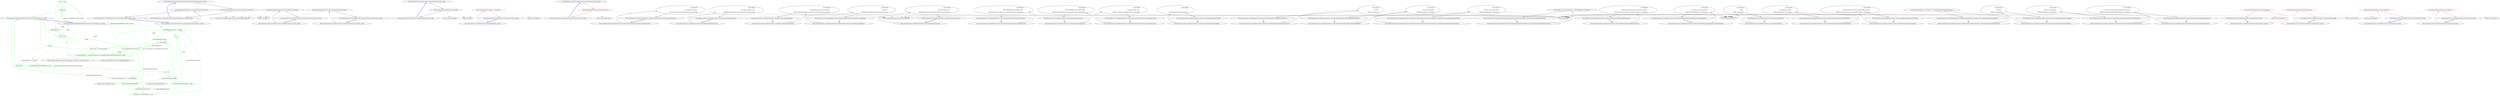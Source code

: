 digraph  {
d1 [label="value == null", span="12-12", cluster="Humanizer.FixedNumberOfWordsTruncator.Truncate(string, int, string)", color=green, community=0];
d0 [label="Entry Humanizer.FixedNumberOfWordsTruncator.Truncate(string, int, string)", span="10-10", cluster="Humanizer.FixedNumberOfWordsTruncator.Truncate(string, int, string)"];
d2 [label="return null;", span="13-13", cluster="Humanizer.FixedNumberOfWordsTruncator.Truncate(string, int, string)", color=green, community=0];
d3 [label="value.Length == 0", span="15-15", cluster="Humanizer.FixedNumberOfWordsTruncator.Truncate(string, int, string)", color=green, community=0];
d4 [label="return value;", span="16-16", cluster="Humanizer.FixedNumberOfWordsTruncator.Truncate(string, int, string)", color=green, community=0];
d5 [label="var numberOfWordsProcessed = 0", span="18-18", cluster="Humanizer.FixedNumberOfWordsTruncator.Truncate(string, int, string)", color=green, community=0];
d21 [label="Exit Humanizer.FixedNumberOfWordsTruncator.Truncate(string, int, string)", span="10-10", cluster="Humanizer.FixedNumberOfWordsTruncator.Truncate(string, int, string)"];
d6 [label="var numberOfWords = value.Split((char[])null, StringSplitOptions.RemoveEmptyEntries).Count()", span="19-19", cluster="Humanizer.FixedNumberOfWordsTruncator.Truncate(string, int, string)", color=green, community=0];
d7 [label="numberOfWords <= length", span="21-21", cluster="Humanizer.FixedNumberOfWordsTruncator.Truncate(string, int, string)", color=green, community=0];
d22 [label="Entry string.Split(char[], System.StringSplitOptions)", span="0-0", cluster="string.Split(char[], System.StringSplitOptions)"];
d23 [label="Entry System.Collections.Generic.IEnumerable<TSource>.Count<TSource>()", span="0-0", cluster="System.Collections.Generic.IEnumerable<TSource>.Count<TSource>()"];
d8 [label="return value;", span="22-22", cluster="Humanizer.FixedNumberOfWordsTruncator.Truncate(string, int, string)", color=green, community=0];
d9 [label="var lastCharactersWasWhiteSpace = true", span="24-24", cluster="Humanizer.FixedNumberOfWordsTruncator.Truncate(string, int, string)", color=green, community=0];
d11 [label="i < value.Length", span="26-26", cluster="Humanizer.FixedNumberOfWordsTruncator.Truncate(string, int, string)", color=green, community=0];
d10 [label="var i = 0", span="26-26", cluster="Humanizer.FixedNumberOfWordsTruncator.Truncate(string, int, string)", color=green, community=0];
d19 [label="i++", span="26-26", cluster="Humanizer.FixedNumberOfWordsTruncator.Truncate(string, int, string)", color=green, community=0];
d12 [label="Char.IsWhiteSpace(value[i])", span="28-28", cluster="Humanizer.FixedNumberOfWordsTruncator.Truncate(string, int, string)", color=green, community=0];
d20 [label="return value + truncationString;", span="44-44", cluster="Humanizer.FixedNumberOfWordsTruncator.Truncate(string, int, string)", color=green, community=0];
d13 [label="!lastCharactersWasWhiteSpace", span="30-30", cluster="Humanizer.FixedNumberOfWordsTruncator.Truncate(string, int, string)", color=green, community=0];
d18 [label="lastCharactersWasWhiteSpace = false", span="40-40", cluster="Humanizer.FixedNumberOfWordsTruncator.Truncate(string, int, string)", color=green, community=0];
d24 [label="Entry char.IsWhiteSpace(char)", span="0-0", cluster="char.IsWhiteSpace(char)"];
d16 [label="numberOfWordsProcessed == length", span="35-35", cluster="Humanizer.FixedNumberOfWordsTruncator.Truncate(string, int, string)", color=green, community=0];
d14 [label="numberOfWordsProcessed++", span="31-31", cluster="Humanizer.FixedNumberOfWordsTruncator.Truncate(string, int, string)", color=green, community=0];
d15 [label="lastCharactersWasWhiteSpace = true", span="33-33", cluster="Humanizer.FixedNumberOfWordsTruncator.Truncate(string, int, string)", color=green, community=0];
d17 [label="return value.Substring(0, i) + truncationString;", span="36-36", cluster="Humanizer.FixedNumberOfWordsTruncator.Truncate(string, int, string)", color=green, community=0];
d25 [label="Entry string.Substring(int, int)", span="0-0", cluster="string.Substring(int, int)"];
m2_11 [label="Entry Humanizer.Tests.TransformersTests.TransformToUpperCase(string, string)", span="43-43", cluster="Humanizer.Tests.TransformersTests.TransformToUpperCase(string, string)", file="PluralizeTests.cs"];
m2_12 [label="Assert.Equal(expectedOutput, input.Transform(To.UpperCase))", span="45-45", cluster="Humanizer.Tests.TransformersTests.TransformToUpperCase(string, string)", file="PluralizeTests.cs"];
m2_13 [label="Exit Humanizer.Tests.TransformersTests.TransformToUpperCase(string, string)", span="43-43", cluster="Humanizer.Tests.TransformersTests.TransformToUpperCase(string, string)", file="PluralizeTests.cs"];
m2_4 [label="Entry Unk.Equal", span="", cluster="Unk.Equal", file="PluralizeTests.cs"];
m2_3 [label="Entry string.Transform(params Humanizer.IStringTransformer[])", span="15-15", cluster="string.Transform(params Humanizer.IStringTransformer[])", file="PluralizeTests.cs"];
m2_5 [label="Entry Humanizer.Tests.TransformersTests.TransformToLowerCase(string, string)", span="25-25", cluster="Humanizer.Tests.TransformersTests.TransformToLowerCase(string, string)", file="PluralizeTests.cs"];
m2_6 [label="Assert.Equal(expectedOutput, input.Transform(To.LowerCase))", span="27-27", cluster="Humanizer.Tests.TransformersTests.TransformToLowerCase(string, string)", file="PluralizeTests.cs"];
m2_7 [label="Exit Humanizer.Tests.TransformersTests.TransformToLowerCase(string, string)", span="25-25", cluster="Humanizer.Tests.TransformersTests.TransformToLowerCase(string, string)", file="PluralizeTests.cs"];
m2_0 [label="Entry Humanizer.Tests.TransformersTests.TransformToTitleCase(string, string)", span="15-15", cluster="Humanizer.Tests.TransformersTests.TransformToTitleCase(string, string)", file="PluralizeTests.cs"];
m2_1 [label="Assert.Equal(expectedOutput, input.Transform(To.TitleCase))", span="17-17", cluster="Humanizer.Tests.TransformersTests.TransformToTitleCase(string, string)", file="PluralizeTests.cs"];
m2_2 [label="Exit Humanizer.Tests.TransformersTests.TransformToTitleCase(string, string)", span="15-15", cluster="Humanizer.Tests.TransformersTests.TransformToTitleCase(string, string)", file="PluralizeTests.cs"];
m2_8 [label="Entry Humanizer.Tests.TransformersTests.TransformToSentenceCase(string, string)", span="34-34", cluster="Humanizer.Tests.TransformersTests.TransformToSentenceCase(string, string)", file="PluralizeTests.cs"];
m2_9 [label="Assert.Equal(expectedOutput, input.Transform(To.SentenceCase))", span="36-36", cluster="Humanizer.Tests.TransformersTests.TransformToSentenceCase(string, string)", file="PluralizeTests.cs"];
m2_10 [label="Exit Humanizer.Tests.TransformersTests.TransformToSentenceCase(string, string)", span="34-34", cluster="Humanizer.Tests.TransformersTests.TransformToSentenceCase(string, string)", file="PluralizeTests.cs"];
m3_0 [label="Entry Humanizer.Tests.OrdinalizeTests.OrdinalizeString(string, string)", span="36-36", cluster="Humanizer.Tests.OrdinalizeTests.OrdinalizeString(string, string)", file="StringHumanizeExtensions.cs"];
m3_1 [label="Assert.Equal(number.Ordinalize(), ordinalized)", span="38-38", cluster="Humanizer.Tests.OrdinalizeTests.OrdinalizeString(string, string)", file="StringHumanizeExtensions.cs"];
m3_2 [label="Exit Humanizer.Tests.OrdinalizeTests.OrdinalizeString(string, string)", span="36-36", cluster="Humanizer.Tests.OrdinalizeTests.OrdinalizeString(string, string)", file="StringHumanizeExtensions.cs"];
m3_5 [label="Entry Humanizer.Tests.OrdinalizeTests.OrdanizeNumber(int, string)", span="70-70", cluster="Humanizer.Tests.OrdinalizeTests.OrdanizeNumber(int, string)", file="StringHumanizeExtensions.cs"];
m3_6 [label="Assert.Equal(number.Ordinalize(), ordinalized)", span="72-72", cluster="Humanizer.Tests.OrdinalizeTests.OrdanizeNumber(int, string)", color=red, community=0, file="StringHumanizeExtensions.cs"];
m3_7 [label="Exit Humanizer.Tests.OrdinalizeTests.OrdanizeNumber(int, string)", span="70-70", cluster="Humanizer.Tests.OrdinalizeTests.OrdanizeNumber(int, string)", file="StringHumanizeExtensions.cs"];
m3_4 [label="Entry Unk.Equal", span="", cluster="Unk.Equal", file="StringHumanizeExtensions.cs"];
m3_8 [label="Entry int.Ordinalize()", span="25-25", cluster="int.Ordinalize()", file="StringHumanizeExtensions.cs"];
m3_3 [label="Entry string.Ordinalize()", span="15-15", cluster="string.Ordinalize()", file="StringHumanizeExtensions.cs"];
m4_85 [label="Entry Humanizer.Tests.StringHumanizeTests.Underscore(string, string)", span="238-238", cluster="Humanizer.Tests.StringHumanizeTests.Underscore(string, string)", file="StringHumanizeTests.cs"];
m4_86 [label="Assert.Equal(expectedOuput, input.Underscore())", span="240-240", cluster="Humanizer.Tests.StringHumanizeTests.Underscore(string, string)", color=red, community=0, file="StringHumanizeTests.cs"];
m4_87 [label="Exit Humanizer.Tests.StringHumanizeTests.Underscore(string, string)", span="238-238", cluster="Humanizer.Tests.StringHumanizeTests.Underscore(string, string)", file="StringHumanizeTests.cs"];
m4_3 [label="Entry string.Humanize()", span="42-42", cluster="string.Humanize()", file="StringHumanizeTests.cs"];
m4_45 [label="Entry Humanizer.Tests.StringHumanizeTests.CanHumanizeIntoTitleCaseWhenUsingUnderscores()", span="116-116", cluster="Humanizer.Tests.StringHumanizeTests.CanHumanizeIntoTitleCaseWhenUsingUnderscores()", file="StringHumanizeTests.cs"];
m4_46 [label="Assert.Equal(\r\n                ''Can Return Title Case'',\r\n                ''Can_return_title_Case''.Humanize(LetterCasing.Title))", span="118-120", cluster="Humanizer.Tests.StringHumanizeTests.CanHumanizeIntoTitleCaseWhenUsingUnderscores()", file="StringHumanizeTests.cs"];
m4_47 [label="Exit Humanizer.Tests.StringHumanizeTests.CanHumanizeIntoTitleCaseWhenUsingUnderscores()", span="116-116", cluster="Humanizer.Tests.StringHumanizeTests.CanHumanizeIntoTitleCaseWhenUsingUnderscores()", file="StringHumanizeTests.cs"];
m4_54 [label="Entry Humanizer.Tests.StringHumanizeTests.CanHumanizeIntoSentenceCase()", span="140-140", cluster="Humanizer.Tests.StringHumanizeTests.CanHumanizeIntoSentenceCase()", file="StringHumanizeTests.cs"];
m4_55 [label="Assert.Equal(\r\n                ''Can return sentence case'',\r\n                ''CanReturnSentenceCase''.Humanize(LetterCasing.Sentence))", span="142-144", cluster="Humanizer.Tests.StringHumanizeTests.CanHumanizeIntoSentenceCase()", file="StringHumanizeTests.cs"];
m4_56 [label="Exit Humanizer.Tests.StringHumanizeTests.CanHumanizeIntoSentenceCase()", span="140-140", cluster="Humanizer.Tests.StringHumanizeTests.CanHumanizeIntoSentenceCase()", file="StringHumanizeTests.cs"];
m4_38 [label="Entry Humanizer.Tests.StringHumanizeTests.AcronymsAreSeparatedFromNumbersInTheStart()", span="100-100", cluster="Humanizer.Tests.StringHumanizeTests.AcronymsAreSeparatedFromNumbersInTheStart()", file="StringHumanizeTests.cs"];
m4_39 [label="Assert.Equal(\r\n                ''1 HTML'',\r\n                ''1HTML''.Humanize())", span="102-104", cluster="Humanizer.Tests.StringHumanizeTests.AcronymsAreSeparatedFromNumbersInTheStart()", file="StringHumanizeTests.cs"];
m4_40 [label="Exit Humanizer.Tests.StringHumanizeTests.AcronymsAreSeparatedFromNumbersInTheStart()", span="100-100", cluster="Humanizer.Tests.StringHumanizeTests.AcronymsAreSeparatedFromNumbersInTheStart()", file="StringHumanizeTests.cs"];
m4_48 [label="Entry Humanizer.Tests.StringHumanizeTests.TitleHumanizationHonorsAllCaps()", span="124-124", cluster="Humanizer.Tests.StringHumanizeTests.TitleHumanizationHonorsAllCaps()", file="StringHumanizeTests.cs"];
m4_49 [label="Assert.Equal(\r\n                ''Title Humanization Honors ALLCAPS'',\r\n                ''Title_humanization_Honors_ALLCAPS''.Humanize(LetterCasing.Title))", span="126-128", cluster="Humanizer.Tests.StringHumanizeTests.TitleHumanizationHonorsAllCaps()", file="StringHumanizeTests.cs"];
m4_50 [label="Exit Humanizer.Tests.StringHumanizeTests.TitleHumanizationHonorsAllCaps()", span="124-124", cluster="Humanizer.Tests.StringHumanizeTests.TitleHumanizationHonorsAllCaps()", file="StringHumanizeTests.cs"];
m4_60 [label="Entry Humanizer.Tests.StringHumanizeTests.CanHumanizeIntoLowerCaseEvenWhenUsingAllCaps()", span="156-156", cluster="Humanizer.Tests.StringHumanizeTests.CanHumanizeIntoLowerCaseEvenWhenUsingAllCaps()", file="StringHumanizeTests.cs"];
m4_61 [label="Assert.Equal(\r\n                ''lowercase'',\r\n                ''LOWERCASE''.Humanize(LetterCasing.LowerCase))", span="158-160", cluster="Humanizer.Tests.StringHumanizeTests.CanHumanizeIntoLowerCaseEvenWhenUsingAllCaps()", file="StringHumanizeTests.cs"];
m4_62 [label="Exit Humanizer.Tests.StringHumanizeTests.CanHumanizeIntoLowerCaseEvenWhenUsingAllCaps()", span="156-156", cluster="Humanizer.Tests.StringHumanizeTests.CanHumanizeIntoLowerCaseEvenWhenUsingAllCaps()", file="StringHumanizeTests.cs"];
m4_4 [label="Entry Unk.Equal", span="", cluster="Unk.Equal", file="StringHumanizeTests.cs"];
m4_26 [label="Entry Humanizer.Tests.StringHumanizeTests.AcronymsAreSeparatedFromOtherWordsInTheMiddle()", span="68-68", cluster="Humanizer.Tests.StringHumanizeTests.AcronymsAreSeparatedFromOtherWordsInTheMiddle()", file="StringHumanizeTests.cs"];
m4_27 [label="Assert.Equal(\r\n                ''The HTML language'',\r\n                ''TheHTMLLanguage''.Humanize())", span="70-72", cluster="Humanizer.Tests.StringHumanizeTests.AcronymsAreSeparatedFromOtherWordsInTheMiddle()", file="StringHumanizeTests.cs"];
m4_28 [label="Exit Humanizer.Tests.StringHumanizeTests.AcronymsAreSeparatedFromOtherWordsInTheMiddle()", span="68-68", cluster="Humanizer.Tests.StringHumanizeTests.AcronymsAreSeparatedFromOtherWordsInTheMiddle()", file="StringHumanizeTests.cs"];
m4_51 [label="Entry Humanizer.Tests.StringHumanizeTests.CanHumanizeIntoLowerCase()", span="132-132", cluster="Humanizer.Tests.StringHumanizeTests.CanHumanizeIntoLowerCase()", file="StringHumanizeTests.cs"];
m4_52 [label="Assert.Equal(\r\n                ''can return lower case'',\r\n                ''CanReturnLowerCase''.Humanize(LetterCasing.LowerCase))", span="134-136", cluster="Humanizer.Tests.StringHumanizeTests.CanHumanizeIntoLowerCase()", file="StringHumanizeTests.cs"];
m4_53 [label="Exit Humanizer.Tests.StringHumanizeTests.CanHumanizeIntoLowerCase()", span="132-132", cluster="Humanizer.Tests.StringHumanizeTests.CanHumanizeIntoLowerCase()", file="StringHumanizeTests.cs"];
m4_5 [label="Entry Humanizer.Tests.StringHumanizeTests.WhenInputStringContainsConsequtiveCaptialLetters_ThenTheyAreTurnedIntoOneLetterWords()", span="16-16", cluster="Humanizer.Tests.StringHumanizeTests.WhenInputStringContainsConsequtiveCaptialLetters_ThenTheyAreTurnedIntoOneLetterWords()", file="StringHumanizeTests.cs"];
m4_6 [label="Assert.Equal(\r\n                ''When I use an input a here'',\r\n                ''WhenIUseAnInputAHere''.Humanize())", span="18-20", cluster="Humanizer.Tests.StringHumanizeTests.WhenInputStringContainsConsequtiveCaptialLetters_ThenTheyAreTurnedIntoOneLetterWords()", file="StringHumanizeTests.cs"];
m4_7 [label="Exit Humanizer.Tests.StringHumanizeTests.WhenInputStringContainsConsequtiveCaptialLetters_ThenTheyAreTurnedIntoOneLetterWords()", span="16-16", cluster="Humanizer.Tests.StringHumanizeTests.WhenInputStringContainsConsequtiveCaptialLetters_ThenTheyAreTurnedIntoOneLetterWords()", file="StringHumanizeTests.cs"];
m4_8 [label="Entry Humanizer.Tests.StringHumanizeTests.WhenInputStringStartsWithANumber_ThenNumberIsDealtWithLikeAWord()", span="24-24", cluster="Humanizer.Tests.StringHumanizeTests.WhenInputStringStartsWithANumber_ThenNumberIsDealtWithLikeAWord()", file="StringHumanizeTests.cs"];
m4_9 [label="Assert.Equal(''10 is in the begining'', ''10IsInTheBegining''.Humanize())", span="26-26", cluster="Humanizer.Tests.StringHumanizeTests.WhenInputStringStartsWithANumber_ThenNumberIsDealtWithLikeAWord()", file="StringHumanizeTests.cs"];
m4_10 [label="Exit Humanizer.Tests.StringHumanizeTests.WhenInputStringStartsWithANumber_ThenNumberIsDealtWithLikeAWord()", span="24-24", cluster="Humanizer.Tests.StringHumanizeTests.WhenInputStringStartsWithANumber_ThenNumberIsDealtWithLikeAWord()", file="StringHumanizeTests.cs"];
m4_14 [label="Entry Humanizer.Tests.StringHumanizeTests.UnderscoredInputStringIsTurnedIntoSentence()", span="36-36", cluster="Humanizer.Tests.StringHumanizeTests.UnderscoredInputStringIsTurnedIntoSentence()", file="StringHumanizeTests.cs"];
m4_15 [label="Assert.Equal(\r\n                ''Underscored input string is turned into sentence'',\r\n                ''Underscored_input_string_is_turned_into_sentence''.Humanize())", span="38-40", cluster="Humanizer.Tests.StringHumanizeTests.UnderscoredInputStringIsTurnedIntoSentence()", file="StringHumanizeTests.cs"];
m4_16 [label="Exit Humanizer.Tests.StringHumanizeTests.UnderscoredInputStringIsTurnedIntoSentence()", span="36-36", cluster="Humanizer.Tests.StringHumanizeTests.UnderscoredInputStringIsTurnedIntoSentence()", file="StringHumanizeTests.cs"];
m4_69 [label="Entry Humanizer.Tests.StringHumanizeTests.Dasherize(string, string)", span="184-184", cluster="Humanizer.Tests.StringHumanizeTests.Dasherize(string, string)", file="StringHumanizeTests.cs"];
m4_70 [label="Assert.Equal(input.Dasherize(), expectedOutput)", span="186-186", cluster="Humanizer.Tests.StringHumanizeTests.Dasherize(string, string)", color=red, community=0, file="StringHumanizeTests.cs"];
m4_71 [label="Exit Humanizer.Tests.StringHumanizeTests.Dasherize(string, string)", span="184-184", cluster="Humanizer.Tests.StringHumanizeTests.Dasherize(string, string)", file="StringHumanizeTests.cs"];
m4_20 [label="Entry Humanizer.Tests.StringHumanizeTests.OneLetterWordInTheBeginningOfStringIsTurnedIntoAWord()", span="52-52", cluster="Humanizer.Tests.StringHumanizeTests.OneLetterWordInTheBeginningOfStringIsTurnedIntoAWord()", file="StringHumanizeTests.cs"];
m4_21 [label="Assert.Equal(\r\n                ''X is first word in the sentence'',\r\n                ''XIsFirstWordInTheSentence''.Humanize())", span="54-56", cluster="Humanizer.Tests.StringHumanizeTests.OneLetterWordInTheBeginningOfStringIsTurnedIntoAWord()", file="StringHumanizeTests.cs"];
m4_22 [label="Exit Humanizer.Tests.StringHumanizeTests.OneLetterWordInTheBeginningOfStringIsTurnedIntoAWord()", span="52-52", cluster="Humanizer.Tests.StringHumanizeTests.OneLetterWordInTheBeginningOfStringIsTurnedIntoAWord()", file="StringHumanizeTests.cs"];
m4_23 [label="Entry Humanizer.Tests.StringHumanizeTests.AcronymsAreLeftIntact()", span="60-60", cluster="Humanizer.Tests.StringHumanizeTests.AcronymsAreLeftIntact()", file="StringHumanizeTests.cs"];
m4_24 [label="Assert.Equal(\r\n                ''HTML'',\r\n                ''HTML''.Humanize())", span="62-64", cluster="Humanizer.Tests.StringHumanizeTests.AcronymsAreLeftIntact()", file="StringHumanizeTests.cs"];
m4_25 [label="Exit Humanizer.Tests.StringHumanizeTests.AcronymsAreLeftIntact()", span="60-60", cluster="Humanizer.Tests.StringHumanizeTests.AcronymsAreLeftIntact()", file="StringHumanizeTests.cs"];
m4_76 [label="Entry string.Pascalize()", span="112-112", cluster="string.Pascalize()", file="StringHumanizeTests.cs"];
m4_84 [label="Entry string.Titleize()", span="102-102", cluster="string.Titleize()", file="StringHumanizeTests.cs"];
m4_66 [label="Entry Humanizer.Tests.StringHumanizeTests.CanTurnIntoUpperCasewhenUsingUnderscores()", span="172-172", cluster="Humanizer.Tests.StringHumanizeTests.CanTurnIntoUpperCasewhenUsingUnderscores()", file="StringHumanizeTests.cs"];
m4_67 [label="Assert.Equal(\r\n                ''CAN HUMANIZE INTO UPPER CASE'',\r\n                ''Can_Humanize_into_Upper_case''.Humanize(LetterCasing.AllCaps))", span="174-176", cluster="Humanizer.Tests.StringHumanizeTests.CanTurnIntoUpperCasewhenUsingUnderscores()", file="StringHumanizeTests.cs"];
m4_68 [label="Exit Humanizer.Tests.StringHumanizeTests.CanTurnIntoUpperCasewhenUsingUnderscores()", span="172-172", cluster="Humanizer.Tests.StringHumanizeTests.CanTurnIntoUpperCasewhenUsingUnderscores()", file="StringHumanizeTests.cs"];
m4_73 [label="Entry Humanizer.Tests.StringHumanizeTests.Pascalize(string, string)", span="197-197", cluster="Humanizer.Tests.StringHumanizeTests.Pascalize(string, string)", file="StringHumanizeTests.cs"];
m4_74 [label="Assert.Equal(expectedOutput, input.Pascalize())", span="199-199", cluster="Humanizer.Tests.StringHumanizeTests.Pascalize(string, string)", color=red, community=0, file="StringHumanizeTests.cs"];
m4_75 [label="Exit Humanizer.Tests.StringHumanizeTests.Pascalize(string, string)", span="197-197", cluster="Humanizer.Tests.StringHumanizeTests.Pascalize(string, string)", file="StringHumanizeTests.cs"];
m4_77 [label="Entry Humanizer.Tests.StringHumanizeTests.Camelize(string, string)", span="213-213", cluster="Humanizer.Tests.StringHumanizeTests.Camelize(string, string)", file="StringHumanizeTests.cs"];
m4_78 [label="Assert.Equal(expectedOutput, input.Camelize())", span="215-215", cluster="Humanizer.Tests.StringHumanizeTests.Camelize(string, string)", color=red, community=0, file="StringHumanizeTests.cs"];
m4_79 [label="Exit Humanizer.Tests.StringHumanizeTests.Camelize(string, string)", span="213-213", cluster="Humanizer.Tests.StringHumanizeTests.Camelize(string, string)", file="StringHumanizeTests.cs"];
m4_32 [label="Entry Humanizer.Tests.StringHumanizeTests.AcronymsAreSeparatedFromOtherWordsInTheEnd()", span="84-84", cluster="Humanizer.Tests.StringHumanizeTests.AcronymsAreSeparatedFromOtherWordsInTheEnd()", file="StringHumanizeTests.cs"];
m4_33 [label="Assert.Equal(\r\n                ''The language is HTML'',\r\n                ''TheLanguageIsHTML''.Humanize())", span="86-88", cluster="Humanizer.Tests.StringHumanizeTests.AcronymsAreSeparatedFromOtherWordsInTheEnd()", file="StringHumanizeTests.cs"];
m4_34 [label="Exit Humanizer.Tests.StringHumanizeTests.AcronymsAreSeparatedFromOtherWordsInTheEnd()", span="84-84", cluster="Humanizer.Tests.StringHumanizeTests.AcronymsAreSeparatedFromOtherWordsInTheEnd()", file="StringHumanizeTests.cs"];
m4_44 [label="Entry string.Humanize(Humanizer.LetterCasing)", span="60-60", cluster="string.Humanize(Humanizer.LetterCasing)", file="StringHumanizeTests.cs"];
m4_81 [label="Entry Humanizer.Tests.StringHumanizeTests.Titleize(string, string)", span="226-226", cluster="Humanizer.Tests.StringHumanizeTests.Titleize(string, string)", file="StringHumanizeTests.cs"];
m4_82 [label="Assert.Equal(expectedOuput, input.Titleize())", span="228-228", cluster="Humanizer.Tests.StringHumanizeTests.Titleize(string, string)", color=red, community=0, file="StringHumanizeTests.cs"];
m4_83 [label="Exit Humanizer.Tests.StringHumanizeTests.Titleize(string, string)", span="226-226", cluster="Humanizer.Tests.StringHumanizeTests.Titleize(string, string)", file="StringHumanizeTests.cs"];
m4_72 [label="Entry string.Dasherize()", span="145-145", cluster="string.Dasherize()", file="StringHumanizeTests.cs"];
m4_17 [label="Entry Humanizer.Tests.StringHumanizeTests.UnderscoredInputStringPreservesCasing()", span="44-44", cluster="Humanizer.Tests.StringHumanizeTests.UnderscoredInputStringPreservesCasing()", file="StringHumanizeTests.cs"];
m4_18 [label="Assert.Equal(\r\n                ''Underscored input String is turned INTO sentence'',\r\n                ''Underscored_input_String_is_turned_INTO_sentence''.Humanize())", span="46-48", cluster="Humanizer.Tests.StringHumanizeTests.UnderscoredInputStringPreservesCasing()", file="StringHumanizeTests.cs"];
m4_19 [label="Exit Humanizer.Tests.StringHumanizeTests.UnderscoredInputStringPreservesCasing()", span="44-44", cluster="Humanizer.Tests.StringHumanizeTests.UnderscoredInputStringPreservesCasing()", file="StringHumanizeTests.cs"];
m4_63 [label="Entry Humanizer.Tests.StringHumanizeTests.CanHumanizeIntoUpperCase()", span="164-164", cluster="Humanizer.Tests.StringHumanizeTests.CanHumanizeIntoUpperCase()", file="StringHumanizeTests.cs"];
m4_64 [label="Assert.Equal(\r\n                ''CAN HUMANIZE INTO UPPER CASE'',\r\n                ''CanHumanizeIntoUpperCase''.Humanize(LetterCasing.AllCaps))", span="166-168", cluster="Humanizer.Tests.StringHumanizeTests.CanHumanizeIntoUpperCase()", file="StringHumanizeTests.cs"];
m4_65 [label="Exit Humanizer.Tests.StringHumanizeTests.CanHumanizeIntoUpperCase()", span="164-164", cluster="Humanizer.Tests.StringHumanizeTests.CanHumanizeIntoUpperCase()", file="StringHumanizeTests.cs"];
m4_80 [label="Entry string.Camelize()", span="122-122", cluster="string.Camelize()", file="StringHumanizeTests.cs"];
m4_88 [label="Entry string.Underscore()", span="133-133", cluster="string.Underscore()", file="StringHumanizeTests.cs"];
m4_11 [label="Entry Humanizer.Tests.StringHumanizeTests.WhenInputStringEndWithANumber_ThenNumberIsDealtWithLikeAWord()", span="30-30", cluster="Humanizer.Tests.StringHumanizeTests.WhenInputStringEndWithANumber_ThenNumberIsDealtWithLikeAWord()", file="StringHumanizeTests.cs"];
m4_12 [label="Assert.Equal(''Number is at the end 100'', ''NumberIsAtTheEnd100''.Humanize())", span="32-32", cluster="Humanizer.Tests.StringHumanizeTests.WhenInputStringEndWithANumber_ThenNumberIsDealtWithLikeAWord()", file="StringHumanizeTests.cs"];
m4_13 [label="Exit Humanizer.Tests.StringHumanizeTests.WhenInputStringEndWithANumber_ThenNumberIsDealtWithLikeAWord()", span="30-30", cluster="Humanizer.Tests.StringHumanizeTests.WhenInputStringEndWithANumber_ThenNumberIsDealtWithLikeAWord()", file="StringHumanizeTests.cs"];
m4_35 [label="Entry Humanizer.Tests.StringHumanizeTests.AcronymsAreSeparatedFromNumbersInTheEnd()", span="92-92", cluster="Humanizer.Tests.StringHumanizeTests.AcronymsAreSeparatedFromNumbersInTheEnd()", file="StringHumanizeTests.cs"];
m4_36 [label="Assert.Equal(\r\n                ''HTML 5'',\r\n                ''HTML5''.Humanize())", span="94-96", cluster="Humanizer.Tests.StringHumanizeTests.AcronymsAreSeparatedFromNumbersInTheEnd()", file="StringHumanizeTests.cs"];
m4_37 [label="Exit Humanizer.Tests.StringHumanizeTests.AcronymsAreSeparatedFromNumbersInTheEnd()", span="92-92", cluster="Humanizer.Tests.StringHumanizeTests.AcronymsAreSeparatedFromNumbersInTheEnd()", file="StringHumanizeTests.cs"];
m4_41 [label="Entry Humanizer.Tests.StringHumanizeTests.CanHumanizeIntoTitleCaseWithoutUsingUnderscores()", span="108-108", cluster="Humanizer.Tests.StringHumanizeTests.CanHumanizeIntoTitleCaseWithoutUsingUnderscores()", file="StringHumanizeTests.cs"];
m4_42 [label="Assert.Equal(\r\n                ''Can Return Title Case'',\r\n                ''CanReturnTitleCase''.Humanize(LetterCasing.Title))", span="110-112", cluster="Humanizer.Tests.StringHumanizeTests.CanHumanizeIntoTitleCaseWithoutUsingUnderscores()", file="StringHumanizeTests.cs"];
m4_43 [label="Exit Humanizer.Tests.StringHumanizeTests.CanHumanizeIntoTitleCaseWithoutUsingUnderscores()", span="108-108", cluster="Humanizer.Tests.StringHumanizeTests.CanHumanizeIntoTitleCaseWithoutUsingUnderscores()", file="StringHumanizeTests.cs"];
m4_57 [label="Entry Humanizer.Tests.StringHumanizeTests.SentenceCasingWorksOnEmptyStrings()", span="148-148", cluster="Humanizer.Tests.StringHumanizeTests.SentenceCasingWorksOnEmptyStrings()", file="StringHumanizeTests.cs"];
m4_58 [label="Assert.Equal(\r\n                '''',\r\n                ''''.Humanize(LetterCasing.Sentence))", span="150-152", cluster="Humanizer.Tests.StringHumanizeTests.SentenceCasingWorksOnEmptyStrings()", file="StringHumanizeTests.cs"];
m4_59 [label="Exit Humanizer.Tests.StringHumanizeTests.SentenceCasingWorksOnEmptyStrings()", span="148-148", cluster="Humanizer.Tests.StringHumanizeTests.SentenceCasingWorksOnEmptyStrings()", file="StringHumanizeTests.cs"];
m4_29 [label="Entry Humanizer.Tests.StringHumanizeTests.AcronymsAreSeparatedFromOtherWordsInTheStart()", span="76-76", cluster="Humanizer.Tests.StringHumanizeTests.AcronymsAreSeparatedFromOtherWordsInTheStart()", file="StringHumanizeTests.cs"];
m4_30 [label="Assert.Equal(\r\n                ''HTML is the language'',\r\n                ''HTMLIsTheLanguage''.Humanize())", span="78-80", cluster="Humanizer.Tests.StringHumanizeTests.AcronymsAreSeparatedFromOtherWordsInTheStart()", file="StringHumanizeTests.cs"];
m4_31 [label="Exit Humanizer.Tests.StringHumanizeTests.AcronymsAreSeparatedFromOtherWordsInTheStart()", span="76-76", cluster="Humanizer.Tests.StringHumanizeTests.AcronymsAreSeparatedFromOtherWordsInTheStart()", file="StringHumanizeTests.cs"];
m4_0 [label="Entry Humanizer.Tests.StringHumanizeTests.PascalCaseInputStringIsTurnedIntoSentence()", span="8-8", cluster="Humanizer.Tests.StringHumanizeTests.PascalCaseInputStringIsTurnedIntoSentence()", file="StringHumanizeTests.cs"];
m4_1 [label="Assert.Equal(\r\n                ''Pascal case input string is turned into sentence'',\r\n                ''PascalCaseInputStringIsTurnedIntoSentence''.Humanize())", span="10-12", cluster="Humanizer.Tests.StringHumanizeTests.PascalCaseInputStringIsTurnedIntoSentence()", file="StringHumanizeTests.cs"];
m4_2 [label="Exit Humanizer.Tests.StringHumanizeTests.PascalCaseInputStringIsTurnedIntoSentence()", span="8-8", cluster="Humanizer.Tests.StringHumanizeTests.PascalCaseInputStringIsTurnedIntoSentence()", file="StringHumanizeTests.cs"];
d1 -> d2  [key=0, style=solid, color=green];
d1 -> d3  [key=0, style=solid, color=green];
d0 -> d1  [key=0, style=solid, color=green];
d0 -> d3  [key=1, style=dashed, color=green, label=string];
d0 -> d4  [key=1, style=dashed, color=green, label=string];
d0 -> d6  [key=1, style=dashed, color=green, label=string];
d0 -> d7  [key=1, style=dashed, color=green, label=int];
d0 -> d8  [key=1, style=dashed, color=green, label=string];
d0 -> d11  [key=1, style=dashed, color=green, label=string];
d0 -> d12  [key=1, style=dashed, color=green, label=string];
d0 -> d16  [key=1, style=dashed, color=green, label=int];
d0 -> d17  [key=1, style=dashed, color=green, label=string];
d0 -> d20  [key=1, style=dashed, color=green, label=string];
d0 -> d2  [key=3, color=green, style=bold, label="method methodReturn string Truncate"];
d0 -> d0  [key=3, color=darkorchid, style=bold, label="method methodReturn string Truncate"];
d2 -> d21  [key=0, style=solid, color=green];
d3 -> d4  [key=0, style=solid, color=green];
d3 -> d5  [key=0, style=solid, color=green];
d4 -> d21  [key=0, style=solid, color=green];
d5 -> d6  [key=0, style=solid, color=green];
d5 -> d16  [key=1, style=dashed, color=green, label=numberOfWordsProcessed];
d5 -> d5  [key=3, color=green, style=bold, label="Local variable int numberOfWordsProcessed"];
d5 -> d14  [key=1, style=dashed, color=green, label=numberOfWordsProcessed];
d21 -> d0  [key=0, style=bold, color=blue];
d6 -> d7  [key=0, style=solid, color=green];
d6 -> d22  [key=2, style=dotted, color=green];
d6 -> d23  [key=2, style=dotted, color=green];
d7 -> d8  [key=0, style=solid, color=green];
d7 -> d9  [key=0, style=solid, color=green];
d8 -> d21  [key=0, style=solid, color=green];
d9 -> d9  [key=3, color=green, style=bold, label="Local variable bool lastCharactersWasWhiteSpace"];
d9 -> d10  [key=0, style=solid, color=green];
d9 -> d13  [key=1, style=dashed, color=green, label=lastCharactersWasWhiteSpace];
d11 -> d12  [key=0, style=solid, color=green];
d11 -> d20  [key=0, style=solid, color=green];
d11 -> d5  [key=3, color=green, style=bold, label="Local variable int i"];
d10 -> d11  [key=0, style=solid, color=green];
d10 -> d12  [key=1, style=dashed, color=green, label=i];
d10 -> d17  [key=1, style=dashed, color=green, label=i];
d10 -> d19  [key=1, style=dashed, color=green, label=i];
d19 -> d11  [key=0, style=solid, color=green];
d19 -> d19  [key=1, style=dashed, color=green, label=i];
d12 -> d13  [key=0, style=solid, color=green];
d12 -> d18  [key=0, style=solid, color=green];
d12 -> d24  [key=2, style=dotted, color=green];
d20 -> d21  [key=0, style=solid, color=green];
d13 -> d14  [key=0, style=solid, color=green];
d13 -> d15  [key=0, style=solid, color=green];
d18 -> d19  [key=0, style=solid, color=green];
d16 -> d17  [key=0, style=solid, color=green];
d16 -> d19  [key=0, style=solid, color=green];
d14 -> d16  [key=1, style=dashed, color=green, label=numberOfWordsProcessed];
d14 -> d14  [key=1, style=dashed, color=green, label=numberOfWordsProcessed];
d14 -> d15  [key=0, style=solid, color=green];
d15 -> d16  [key=0, style=solid, color=green];
d17 -> d21  [key=0, style=solid, color=green];
d17 -> d25  [key=2, style=dotted, color=green];
m2_11 -> m2_12  [key=0, style=solid];
m2_12 -> m2_13  [key=0, style=solid];
m2_12 -> m2_3  [key=2, style=dotted];
m2_12 -> m2_4  [key=2, style=dotted];
m2_13 -> m2_11  [key=0, style=bold, color=blue];
m2_5 -> m2_6  [key=0, style=solid];
m2_6 -> m2_7  [key=0, style=solid];
m2_6 -> m2_3  [key=2, style=dotted];
m2_6 -> m2_4  [key=2, style=dotted];
m2_7 -> m2_5  [key=0, style=bold, color=blue];
m2_0 -> m2_1  [key=0, style=solid];
m2_1 -> m2_2  [key=0, style=solid];
m2_1 -> m2_3  [key=2, style=dotted];
m2_1 -> m2_4  [key=2, style=dotted];
m2_2 -> m2_0  [key=0, style=bold, color=blue];
m2_8 -> m2_9  [key=0, style=solid];
m2_9 -> m2_10  [key=0, style=solid];
m2_9 -> m2_3  [key=2, style=dotted];
m2_9 -> m2_4  [key=2, style=dotted];
m2_10 -> m2_8  [key=0, style=bold, color=blue];
m3_0 -> m3_1  [key=0, style=solid];
m3_1 -> m3_2  [key=0, style=solid];
m3_1 -> m3_3  [key=2, style=dotted];
m3_1 -> m3_4  [key=2, style=dotted];
m3_2 -> m3_0  [key=0, style=bold, color=blue];
m3_5 -> m3_6  [key=0, style=solid, color=red];
m3_6 -> m3_7  [key=0, style=solid, color=red];
m3_6 -> m3_8  [key=2, style=dotted, color=red];
m3_6 -> m3_4  [key=2, style=dotted, color=red];
m3_7 -> m3_5  [key=0, style=bold, color=blue];
m4_85 -> m4_86  [key=0, style=solid, color=red];
m4_86 -> m4_87  [key=0, style=solid, color=red];
m4_86 -> m4_88  [key=2, style=dotted, color=red];
m4_86 -> m4_4  [key=2, style=dotted, color=red];
m4_87 -> m4_85  [key=0, style=bold, color=blue];
m4_45 -> m4_46  [key=0, style=solid];
m4_46 -> m4_47  [key=0, style=solid];
m4_46 -> m4_44  [key=2, style=dotted];
m4_46 -> m4_4  [key=2, style=dotted];
m4_47 -> m4_45  [key=0, style=bold, color=blue];
m4_54 -> m4_55  [key=0, style=solid];
m4_55 -> m4_56  [key=0, style=solid];
m4_55 -> m4_44  [key=2, style=dotted];
m4_55 -> m4_4  [key=2, style=dotted];
m4_56 -> m4_54  [key=0, style=bold, color=blue];
m4_38 -> m4_39  [key=0, style=solid];
m4_39 -> m4_40  [key=0, style=solid];
m4_39 -> m4_3  [key=2, style=dotted];
m4_39 -> m4_4  [key=2, style=dotted];
m4_40 -> m4_38  [key=0, style=bold, color=blue];
m4_48 -> m4_49  [key=0, style=solid];
m4_49 -> m4_50  [key=0, style=solid];
m4_49 -> m4_44  [key=2, style=dotted];
m4_49 -> m4_4  [key=2, style=dotted];
m4_50 -> m4_48  [key=0, style=bold, color=blue];
m4_60 -> m4_61  [key=0, style=solid];
m4_61 -> m4_62  [key=0, style=solid];
m4_61 -> m4_44  [key=2, style=dotted];
m4_61 -> m4_4  [key=2, style=dotted];
m4_62 -> m4_60  [key=0, style=bold, color=blue];
m4_26 -> m4_27  [key=0, style=solid];
m4_27 -> m4_28  [key=0, style=solid];
m4_27 -> m4_3  [key=2, style=dotted];
m4_27 -> m4_4  [key=2, style=dotted];
m4_28 -> m4_26  [key=0, style=bold, color=blue];
m4_51 -> m4_52  [key=0, style=solid];
m4_52 -> m4_53  [key=0, style=solid];
m4_52 -> m4_44  [key=2, style=dotted];
m4_52 -> m4_4  [key=2, style=dotted];
m4_53 -> m4_51  [key=0, style=bold, color=blue];
m4_5 -> m4_6  [key=0, style=solid];
m4_6 -> m4_7  [key=0, style=solid];
m4_6 -> m4_3  [key=2, style=dotted];
m4_6 -> m4_4  [key=2, style=dotted];
m4_7 -> m4_5  [key=0, style=bold, color=blue];
m4_8 -> m4_9  [key=0, style=solid];
m4_9 -> m4_10  [key=0, style=solid];
m4_9 -> m4_3  [key=2, style=dotted];
m4_9 -> m4_4  [key=2, style=dotted];
m4_10 -> m4_8  [key=0, style=bold, color=blue];
m4_14 -> m4_15  [key=0, style=solid];
m4_15 -> m4_16  [key=0, style=solid];
m4_15 -> m4_3  [key=2, style=dotted];
m4_15 -> m4_4  [key=2, style=dotted];
m4_16 -> m4_14  [key=0, style=bold, color=blue];
m4_69 -> m4_70  [key=0, style=solid, color=red];
m4_70 -> m4_71  [key=0, style=solid, color=red];
m4_70 -> m4_72  [key=2, style=dotted, color=red];
m4_70 -> m4_4  [key=2, style=dotted, color=red];
m4_71 -> m4_69  [key=0, style=bold, color=blue];
m4_20 -> m4_21  [key=0, style=solid];
m4_21 -> m4_22  [key=0, style=solid];
m4_21 -> m4_3  [key=2, style=dotted];
m4_21 -> m4_4  [key=2, style=dotted];
m4_22 -> m4_20  [key=0, style=bold, color=blue];
m4_23 -> m4_24  [key=0, style=solid];
m4_24 -> m4_25  [key=0, style=solid];
m4_24 -> m4_3  [key=2, style=dotted];
m4_24 -> m4_4  [key=2, style=dotted];
m4_25 -> m4_23  [key=0, style=bold, color=blue];
m4_66 -> m4_67  [key=0, style=solid];
m4_67 -> m4_68  [key=0, style=solid];
m4_67 -> m4_44  [key=2, style=dotted];
m4_67 -> m4_4  [key=2, style=dotted];
m4_68 -> m4_66  [key=0, style=bold, color=blue];
m4_73 -> m4_74  [key=0, style=solid, color=red];
m4_74 -> m4_75  [key=0, style=solid, color=red];
m4_74 -> m4_76  [key=2, style=dotted, color=red];
m4_74 -> m4_4  [key=2, style=dotted, color=red];
m4_75 -> m4_73  [key=0, style=bold, color=blue];
m4_77 -> m4_78  [key=0, style=solid, color=red];
m4_78 -> m4_79  [key=0, style=solid, color=red];
m4_78 -> m4_80  [key=2, style=dotted, color=red];
m4_78 -> m4_4  [key=2, style=dotted, color=red];
m4_79 -> m4_77  [key=0, style=bold, color=blue];
m4_32 -> m4_33  [key=0, style=solid];
m4_33 -> m4_34  [key=0, style=solid];
m4_33 -> m4_3  [key=2, style=dotted];
m4_33 -> m4_4  [key=2, style=dotted];
m4_34 -> m4_32  [key=0, style=bold, color=blue];
m4_81 -> m4_82  [key=0, style=solid, color=red];
m4_82 -> m4_83  [key=0, style=solid, color=red];
m4_82 -> m4_84  [key=2, style=dotted, color=red];
m4_82 -> m4_4  [key=2, style=dotted, color=red];
m4_83 -> m4_81  [key=0, style=bold, color=blue];
m4_17 -> m4_18  [key=0, style=solid];
m4_18 -> m4_19  [key=0, style=solid];
m4_18 -> m4_3  [key=2, style=dotted];
m4_18 -> m4_4  [key=2, style=dotted];
m4_19 -> m4_17  [key=0, style=bold, color=blue];
m4_63 -> m4_64  [key=0, style=solid];
m4_64 -> m4_65  [key=0, style=solid];
m4_64 -> m4_44  [key=2, style=dotted];
m4_64 -> m4_4  [key=2, style=dotted];
m4_65 -> m4_63  [key=0, style=bold, color=blue];
m4_11 -> m4_12  [key=0, style=solid];
m4_12 -> m4_13  [key=0, style=solid];
m4_12 -> m4_3  [key=2, style=dotted];
m4_12 -> m4_4  [key=2, style=dotted];
m4_13 -> m4_11  [key=0, style=bold, color=blue];
m4_35 -> m4_36  [key=0, style=solid];
m4_36 -> m4_37  [key=0, style=solid];
m4_36 -> m4_3  [key=2, style=dotted];
m4_36 -> m4_4  [key=2, style=dotted];
m4_37 -> m4_35  [key=0, style=bold, color=blue];
m4_41 -> m4_42  [key=0, style=solid];
m4_42 -> m4_43  [key=0, style=solid];
m4_42 -> m4_44  [key=2, style=dotted];
m4_42 -> m4_4  [key=2, style=dotted];
m4_43 -> m4_41  [key=0, style=bold, color=blue];
m4_57 -> m4_58  [key=0, style=solid];
m4_58 -> m4_59  [key=0, style=solid];
m4_58 -> m4_44  [key=2, style=dotted];
m4_58 -> m4_4  [key=2, style=dotted];
m4_59 -> m4_57  [key=0, style=bold, color=blue];
m4_29 -> m4_30  [key=0, style=solid];
m4_30 -> m4_31  [key=0, style=solid];
m4_30 -> m4_3  [key=2, style=dotted];
m4_30 -> m4_4  [key=2, style=dotted];
m4_31 -> m4_29  [key=0, style=bold, color=blue];
m4_0 -> m4_1  [key=0, style=solid];
m4_1 -> m4_2  [key=0, style=solid];
m4_1 -> m4_3  [key=2, style=dotted];
m4_1 -> m4_4  [key=2, style=dotted];
m4_2 -> m4_0  [key=0, style=bold, color=blue];
}
